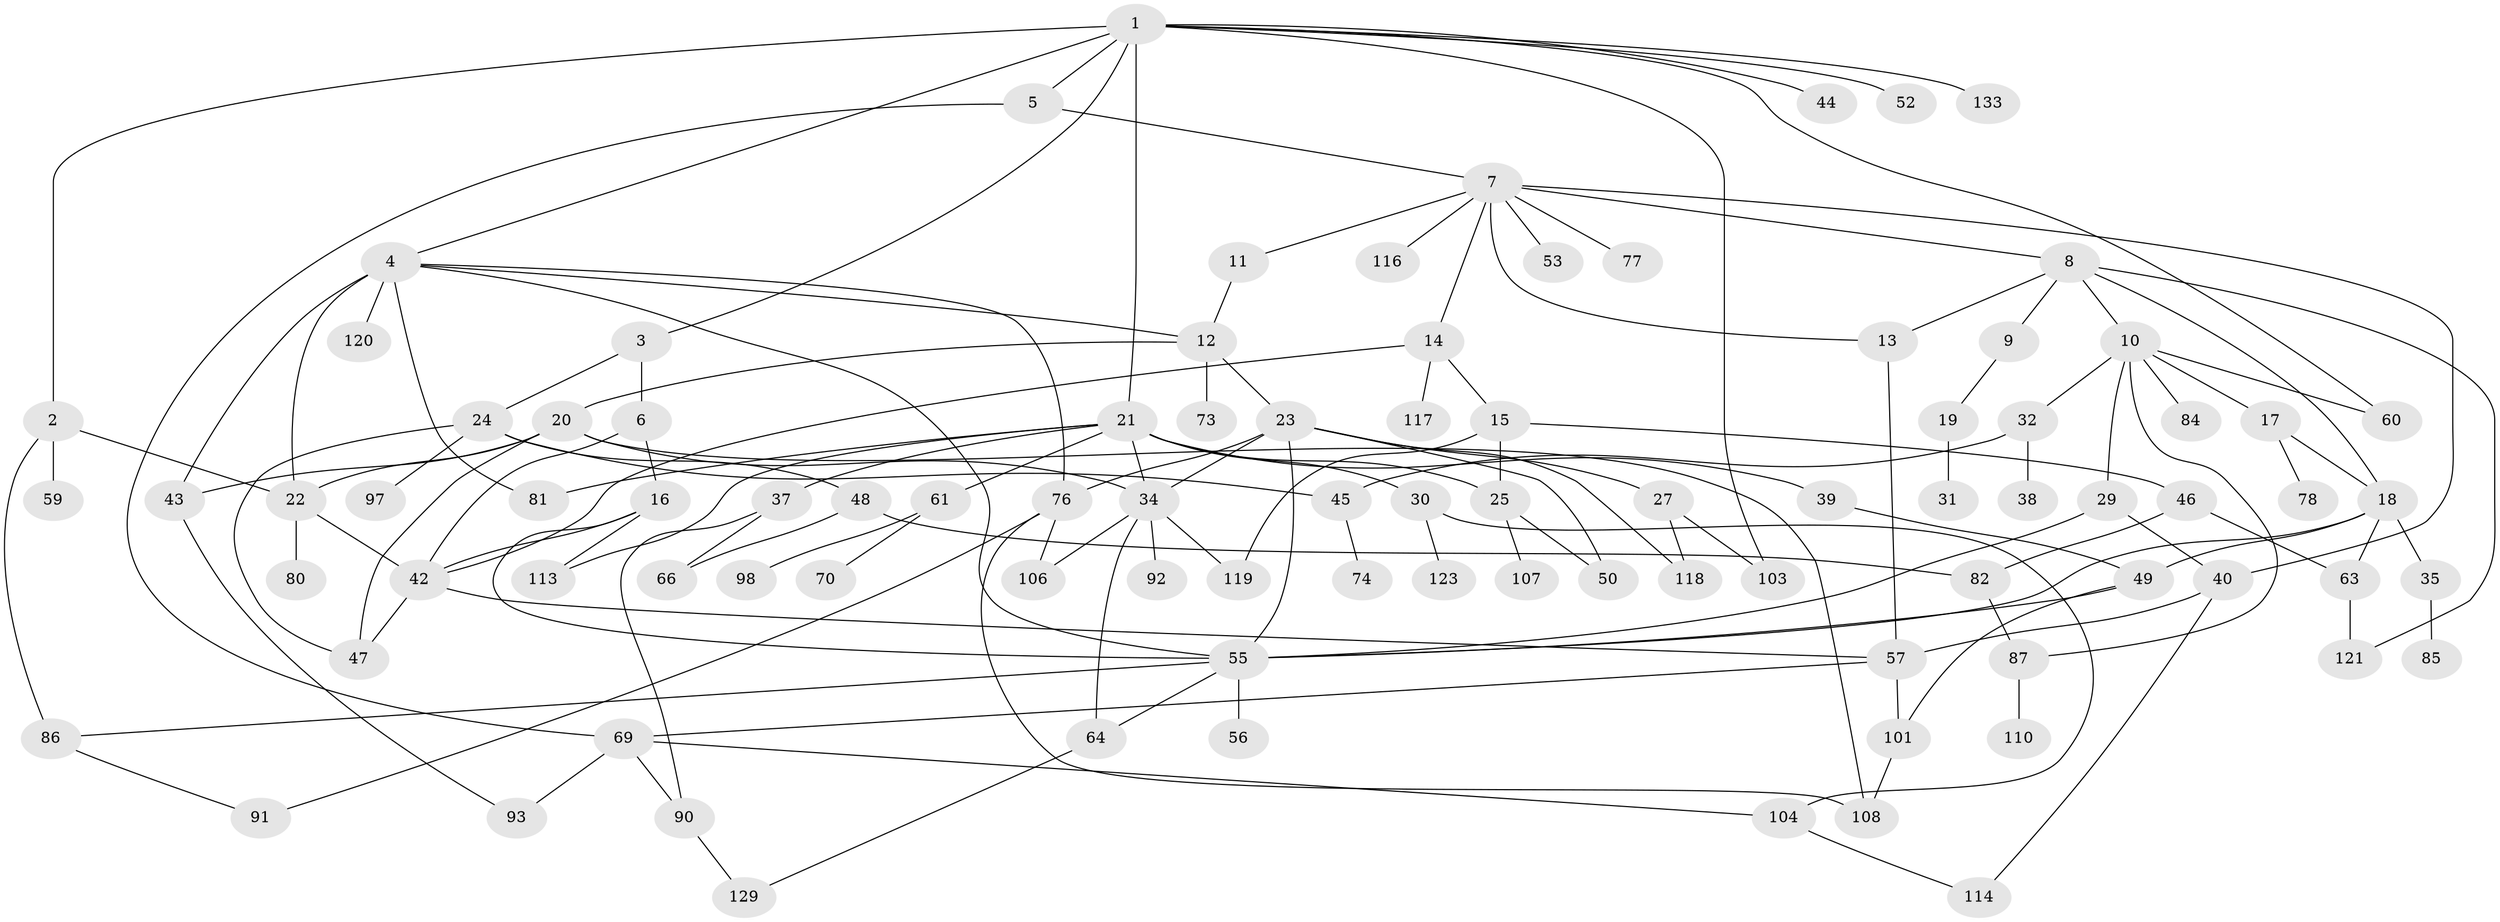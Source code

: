 // original degree distribution, {11: 0.007407407407407408, 4: 0.1111111111111111, 3: 0.2740740740740741, 6: 0.02962962962962963, 7: 0.014814814814814815, 2: 0.2518518518518518, 8: 0.014814814814814815, 5: 0.05185185185185185, 1: 0.24444444444444444}
// Generated by graph-tools (version 1.1) at 2025/17/03/04/25 18:17:05]
// undirected, 94 vertices, 143 edges
graph export_dot {
graph [start="1"]
  node [color=gray90,style=filled];
  1;
  2;
  3;
  4 [super="+26+88+33"];
  5;
  6;
  7 [super="+67"];
  8;
  9;
  10 [super="+95+36"];
  11;
  12;
  13 [super="+75"];
  14;
  15 [super="+68"];
  16;
  17;
  18 [super="+105"];
  19;
  20 [super="+65"];
  21 [super="+28+79"];
  22 [super="+58"];
  23 [super="+122"];
  24;
  25 [super="+71"];
  27;
  29;
  30;
  31;
  32;
  34 [super="+41"];
  35;
  37 [super="+112"];
  38;
  39 [super="+102+51+132"];
  40 [super="+111"];
  42 [super="+83"];
  43;
  44;
  45 [super="+94"];
  46;
  47;
  48;
  49 [super="+100+54"];
  50 [super="+131"];
  52 [super="+128"];
  53;
  55 [super="+62"];
  56 [super="+72"];
  57 [super="+115"];
  59;
  60;
  61;
  63;
  64;
  66;
  69;
  70;
  73;
  74;
  76 [super="+127"];
  77;
  78;
  80;
  81;
  82;
  84;
  85;
  86;
  87;
  90;
  91;
  92;
  93;
  97;
  98;
  101;
  103;
  104;
  106;
  107;
  108;
  110;
  113;
  114;
  116;
  117;
  118;
  119;
  120;
  121;
  123 [super="+125"];
  129;
  133;
  1 -- 2;
  1 -- 3;
  1 -- 4;
  1 -- 5;
  1 -- 21 [weight=2];
  1 -- 44;
  1 -- 52;
  1 -- 103;
  1 -- 133;
  1 -- 60;
  2 -- 22;
  2 -- 59;
  2 -- 86;
  3 -- 6;
  3 -- 24;
  4 -- 43;
  4 -- 55;
  4 -- 120;
  4 -- 76;
  4 -- 12;
  4 -- 81;
  4 -- 22;
  5 -- 7;
  5 -- 69;
  6 -- 16;
  6 -- 42;
  7 -- 8;
  7 -- 11;
  7 -- 13;
  7 -- 14;
  7 -- 53;
  7 -- 40;
  7 -- 116;
  7 -- 77;
  8 -- 9;
  8 -- 10;
  8 -- 121;
  8 -- 18;
  8 -- 13;
  9 -- 19;
  10 -- 17;
  10 -- 29;
  10 -- 32;
  10 -- 60;
  10 -- 84;
  10 -- 87;
  11 -- 12;
  12 -- 20;
  12 -- 23;
  12 -- 73;
  13 -- 57;
  14 -- 15;
  14 -- 117;
  14 -- 42;
  15 -- 25;
  15 -- 46;
  15 -- 119;
  16 -- 113;
  16 -- 42;
  16 -- 55;
  17 -- 18;
  17 -- 78;
  18 -- 35;
  18 -- 49;
  18 -- 63;
  18 -- 55;
  19 -- 31;
  20 -- 47;
  20 -- 22;
  20 -- 108;
  20 -- 34;
  20 -- 43;
  21 -- 30;
  21 -- 37;
  21 -- 61;
  21 -- 81;
  21 -- 113;
  21 -- 39;
  21 -- 25;
  21 -- 34;
  22 -- 42;
  22 -- 80;
  23 -- 27;
  23 -- 34 [weight=2];
  23 -- 50;
  23 -- 118;
  23 -- 55;
  23 -- 76;
  24 -- 45;
  24 -- 47;
  24 -- 48;
  24 -- 97;
  25 -- 50;
  25 -- 107;
  27 -- 118;
  27 -- 103;
  29 -- 40;
  29 -- 55;
  30 -- 104;
  30 -- 123;
  32 -- 38;
  32 -- 45;
  34 -- 64;
  34 -- 119;
  34 -- 106;
  34 -- 92;
  35 -- 85;
  37 -- 66;
  37 -- 90;
  39 -- 49;
  40 -- 114;
  40 -- 57;
  42 -- 47;
  42 -- 57;
  43 -- 93;
  45 -- 74;
  46 -- 63;
  46 -- 82;
  48 -- 82;
  48 -- 66;
  49 -- 101;
  49 -- 55;
  55 -- 56;
  55 -- 64;
  55 -- 86;
  57 -- 69;
  57 -- 101;
  61 -- 70;
  61 -- 98;
  63 -- 121;
  64 -- 129;
  69 -- 90;
  69 -- 93;
  69 -- 104;
  76 -- 106;
  76 -- 108;
  76 -- 91;
  82 -- 87;
  86 -- 91;
  87 -- 110;
  90 -- 129;
  101 -- 108;
  104 -- 114;
}
